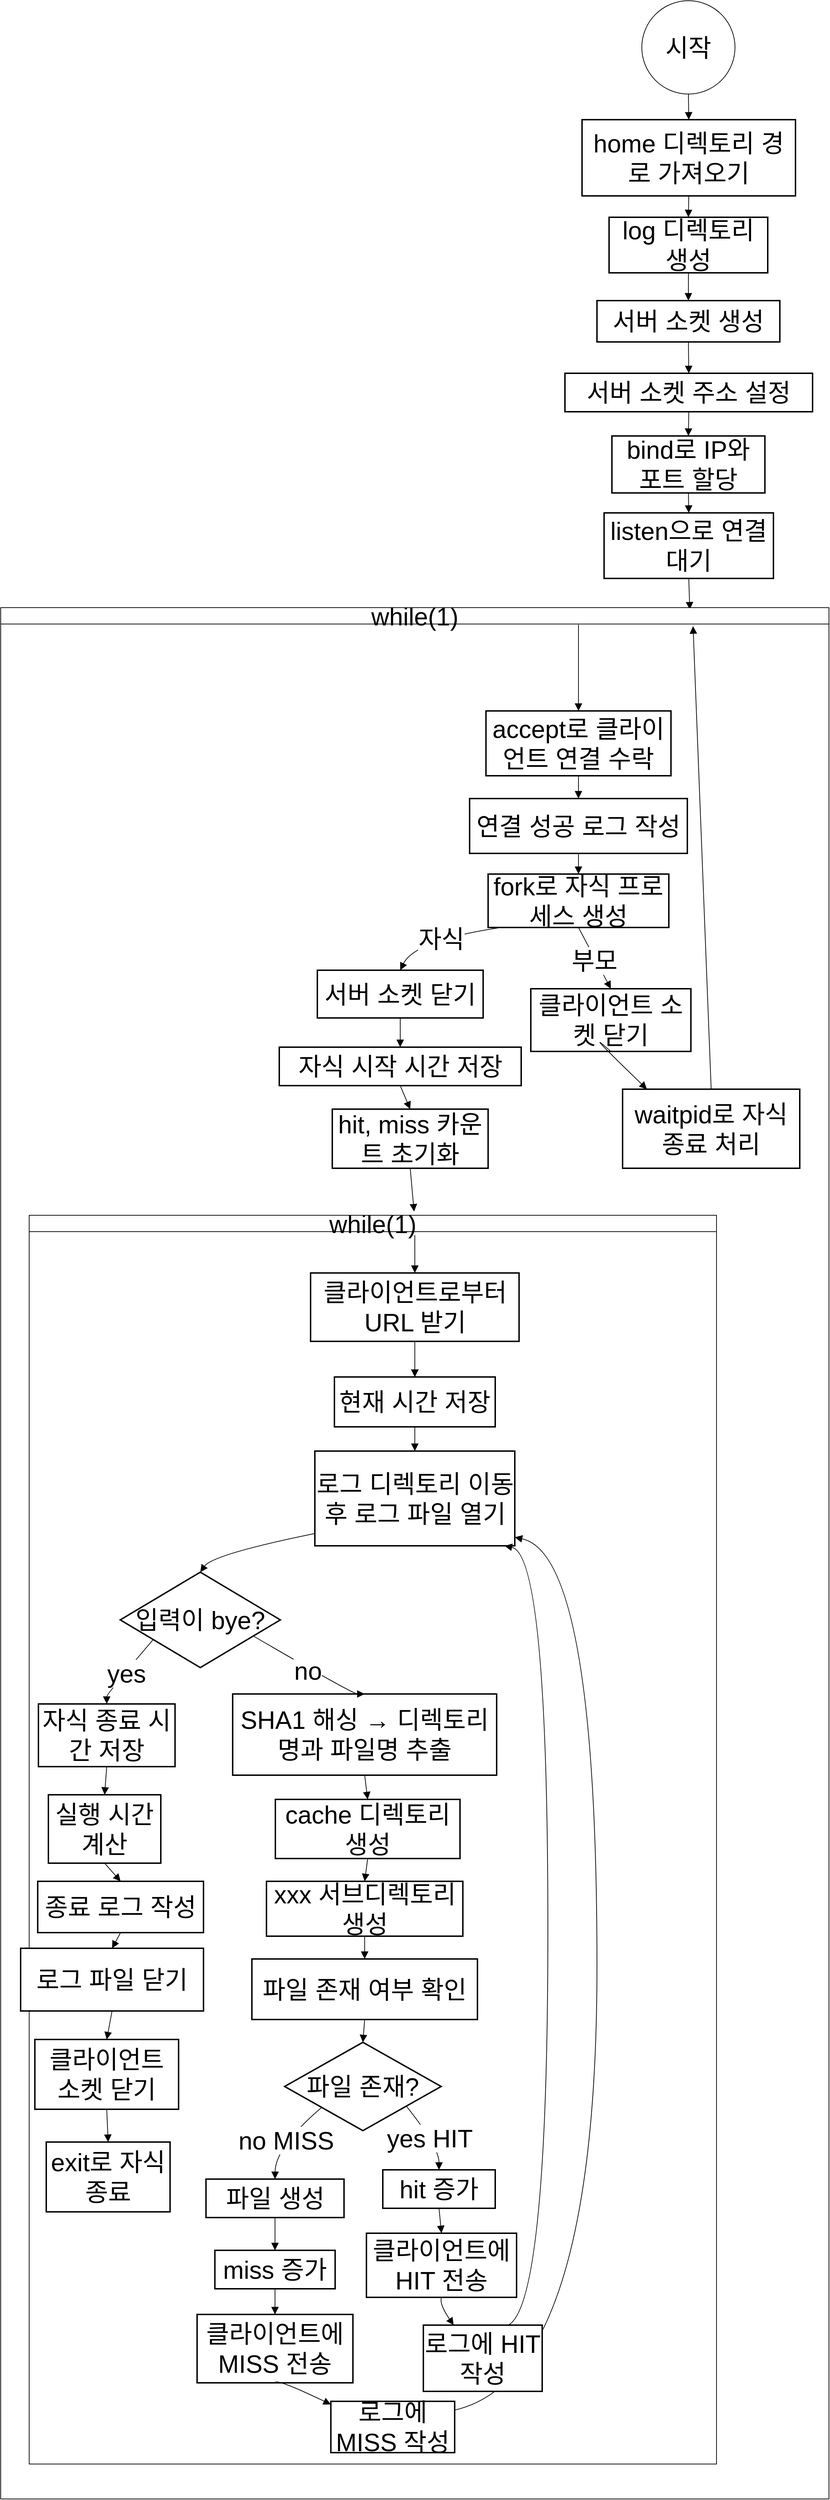 <mxfile version="26.2.9">
  <diagram name="페이지-1" id="e-5Nu9ljtNfqNeQGmsvv">
    <mxGraphModel dx="6665" dy="3995" grid="0" gridSize="10" guides="1" tooltips="1" connect="1" arrows="1" fold="1" page="0" pageScale="1" pageWidth="827" pageHeight="1169" math="0" shadow="0">
      <root>
        <mxCell id="0" />
        <mxCell id="1" parent="0" />
        <mxCell id="V9mbnsA_BjqGFGVXwpun-2" value="home 디렉토리 경로 가져오기" style="whiteSpace=wrap;strokeWidth=2;fontSize=35;fontStyle=0" vertex="1" parent="1">
          <mxGeometry x="789" y="110" width="300" height="107" as="geometry" />
        </mxCell>
        <mxCell id="V9mbnsA_BjqGFGVXwpun-3" value="log 디렉토리 생성" style="whiteSpace=wrap;strokeWidth=2;fontSize=35;fontStyle=0" vertex="1" parent="1">
          <mxGeometry x="827" y="247" width="223" height="78" as="geometry" />
        </mxCell>
        <mxCell id="V9mbnsA_BjqGFGVXwpun-4" value="서버 소켓 생성" style="whiteSpace=wrap;strokeWidth=2;fontSize=35;fontStyle=0" vertex="1" parent="1">
          <mxGeometry x="810" y="364" width="257" height="58" as="geometry" />
        </mxCell>
        <mxCell id="V9mbnsA_BjqGFGVXwpun-5" value="서버 소켓 주소 설정" style="whiteSpace=wrap;strokeWidth=2;fontSize=35;fontStyle=0" vertex="1" parent="1">
          <mxGeometry x="765" y="466" width="348" height="54" as="geometry" />
        </mxCell>
        <mxCell id="V9mbnsA_BjqGFGVXwpun-6" value="bind로 IP와 포트 할당" style="whiteSpace=wrap;strokeWidth=2;fontSize=35;fontStyle=0" vertex="1" parent="1">
          <mxGeometry x="831" y="554" width="215" height="80" as="geometry" />
        </mxCell>
        <mxCell id="V9mbnsA_BjqGFGVXwpun-7" value="listen으로 연결 대기" style="whiteSpace=wrap;strokeWidth=2;fontSize=35;fontStyle=0" vertex="1" parent="1">
          <mxGeometry x="820" y="662" width="238" height="92" as="geometry" />
        </mxCell>
        <mxCell id="V9mbnsA_BjqGFGVXwpun-9" value="accept로 클라이언트 연결 수락" style="whiteSpace=wrap;strokeWidth=2;fontSize=35;fontStyle=0" vertex="1" parent="1">
          <mxGeometry x="654" y="940" width="260" height="91" as="geometry" />
        </mxCell>
        <mxCell id="V9mbnsA_BjqGFGVXwpun-20" value="자식 종료 시간 저장" style="whiteSpace=wrap;strokeWidth=2;fontSize=35;fontStyle=0" vertex="1" parent="1">
          <mxGeometry x="25" y="2334" width="192" height="88" as="geometry" />
        </mxCell>
        <mxCell id="V9mbnsA_BjqGFGVXwpun-25" value="exit로 자식 종료" style="whiteSpace=wrap;strokeWidth=2;fontSize=35;fontStyle=0" vertex="1" parent="1">
          <mxGeometry x="36" y="2949" width="174" height="98" as="geometry" />
        </mxCell>
        <mxCell id="V9mbnsA_BjqGFGVXwpun-40" value="" style="curved=1;startArrow=none;endArrow=block;exitX=0.5;exitY=1;entryX=0.5;entryY=0;rounded=0;fontSize=35;startSize=8;endSize=8;fontStyle=0" edge="1" parent="1" target="V9mbnsA_BjqGFGVXwpun-2">
          <mxGeometry relative="1" as="geometry">
            <Array as="points" />
            <mxPoint x="938.5" y="74" as="sourcePoint" />
          </mxGeometry>
        </mxCell>
        <mxCell id="V9mbnsA_BjqGFGVXwpun-41" value="" style="curved=1;startArrow=none;endArrow=block;exitX=0.5;exitY=1;entryX=0.5;entryY=0;rounded=0;fontSize=35;startSize=8;endSize=8;fontStyle=0" edge="1" parent="1" source="V9mbnsA_BjqGFGVXwpun-2" target="V9mbnsA_BjqGFGVXwpun-3">
          <mxGeometry relative="1" as="geometry">
            <Array as="points" />
          </mxGeometry>
        </mxCell>
        <mxCell id="V9mbnsA_BjqGFGVXwpun-42" value="" style="curved=1;startArrow=none;endArrow=block;exitX=0.5;exitY=1;entryX=0.5;entryY=0;rounded=0;fontSize=35;startSize=8;endSize=8;fontStyle=0" edge="1" parent="1" source="V9mbnsA_BjqGFGVXwpun-3" target="V9mbnsA_BjqGFGVXwpun-4">
          <mxGeometry relative="1" as="geometry">
            <Array as="points" />
          </mxGeometry>
        </mxCell>
        <mxCell id="V9mbnsA_BjqGFGVXwpun-43" value="" style="curved=1;startArrow=none;endArrow=block;exitX=0.5;exitY=1;entryX=0.5;entryY=0;rounded=0;fontSize=35;startSize=8;endSize=8;fontStyle=0" edge="1" parent="1" source="V9mbnsA_BjqGFGVXwpun-4" target="V9mbnsA_BjqGFGVXwpun-5">
          <mxGeometry relative="1" as="geometry">
            <Array as="points" />
          </mxGeometry>
        </mxCell>
        <mxCell id="V9mbnsA_BjqGFGVXwpun-44" value="" style="curved=1;startArrow=none;endArrow=block;exitX=0.5;exitY=1;entryX=0.5;entryY=0;rounded=0;fontSize=35;startSize=8;endSize=8;fontStyle=0" edge="1" parent="1" source="V9mbnsA_BjqGFGVXwpun-5" target="V9mbnsA_BjqGFGVXwpun-6">
          <mxGeometry relative="1" as="geometry">
            <Array as="points" />
          </mxGeometry>
        </mxCell>
        <mxCell id="V9mbnsA_BjqGFGVXwpun-45" value="" style="curved=1;startArrow=none;endArrow=block;exitX=0.5;exitY=1;entryX=0.5;entryY=0;rounded=0;fontSize=35;startSize=8;endSize=8;fontStyle=0" edge="1" parent="1" source="V9mbnsA_BjqGFGVXwpun-6" target="V9mbnsA_BjqGFGVXwpun-7">
          <mxGeometry relative="1" as="geometry">
            <Array as="points" />
          </mxGeometry>
        </mxCell>
        <mxCell id="V9mbnsA_BjqGFGVXwpun-46" value="" style="curved=1;startArrow=none;endArrow=block;exitX=0.5;exitY=1;entryX=0.832;entryY=0.001;rounded=0;fontSize=35;startSize=8;endSize=8;fontStyle=0;entryDx=0;entryDy=0;entryPerimeter=0;" edge="1" parent="1" source="V9mbnsA_BjqGFGVXwpun-7" target="V9mbnsA_BjqGFGVXwpun-83">
          <mxGeometry relative="1" as="geometry">
            <Array as="points" />
            <mxPoint x="939.0" y="772" as="targetPoint" />
          </mxGeometry>
        </mxCell>
        <mxCell id="V9mbnsA_BjqGFGVXwpun-47" value="" style="curved=1;startArrow=none;endArrow=block;entryX=0.5;entryY=0;rounded=0;fontSize=35;startSize=8;endSize=8;fontStyle=0" edge="1" parent="1" target="V9mbnsA_BjqGFGVXwpun-9">
          <mxGeometry relative="1" as="geometry">
            <Array as="points">
              <mxPoint x="784" y="915" />
            </Array>
            <mxPoint x="784" y="819" as="sourcePoint" />
          </mxGeometry>
        </mxCell>
        <mxCell id="V9mbnsA_BjqGFGVXwpun-48" value="" style="curved=1;startArrow=none;endArrow=block;exitX=0.5;exitY=1;entryX=0.5;entryY=-0.01;rounded=0;fontSize=35;startSize=8;endSize=8;fontStyle=0" edge="1" parent="1" source="V9mbnsA_BjqGFGVXwpun-9" target="V9mbnsA_BjqGFGVXwpun-10">
          <mxGeometry relative="1" as="geometry">
            <Array as="points" />
          </mxGeometry>
        </mxCell>
        <mxCell id="V9mbnsA_BjqGFGVXwpun-54" value="" style="curved=1;startArrow=none;endArrow=block;entryX=0.5;entryY=-0.01;rounded=0;fontSize=35;startSize=8;endSize=8;fontStyle=0" edge="1" parent="1" target="V9mbnsA_BjqGFGVXwpun-16">
          <mxGeometry relative="1" as="geometry">
            <Array as="points" />
            <mxPoint x="554" y="1676" as="sourcePoint" />
          </mxGeometry>
        </mxCell>
        <mxCell id="V9mbnsA_BjqGFGVXwpun-58" value="yes" style="curved=1;startArrow=none;endArrow=block;exitX=0;exitY=0.85;entryX=0.5;entryY=0;rounded=0;fontSize=35;startSize=8;endSize=8;fontStyle=0" edge="1" parent="1" source="V9mbnsA_BjqGFGVXwpun-19" target="V9mbnsA_BjqGFGVXwpun-20">
          <mxGeometry relative="1" as="geometry">
            <Array as="points">
              <mxPoint x="121" y="2320" />
            </Array>
          </mxGeometry>
        </mxCell>
        <mxCell id="V9mbnsA_BjqGFGVXwpun-59" value="" style="curved=1;startArrow=none;endArrow=block;exitX=0.5;exitY=1;entryX=0.5;entryY=0;rounded=0;fontSize=35;startSize=8;endSize=8;fontStyle=0" edge="1" parent="1" source="V9mbnsA_BjqGFGVXwpun-20" target="V9mbnsA_BjqGFGVXwpun-21">
          <mxGeometry relative="1" as="geometry">
            <Array as="points" />
          </mxGeometry>
        </mxCell>
        <mxCell id="V9mbnsA_BjqGFGVXwpun-63" value="" style="curved=1;startArrow=none;endArrow=block;exitX=0.5;exitY=1;entryX=0.5;entryY=-0.01;rounded=0;fontSize=35;startSize=8;endSize=8;fontStyle=0" edge="1" parent="1" source="V9mbnsA_BjqGFGVXwpun-24" target="V9mbnsA_BjqGFGVXwpun-25">
          <mxGeometry relative="1" as="geometry">
            <Array as="points" />
          </mxGeometry>
        </mxCell>
        <mxCell id="V9mbnsA_BjqGFGVXwpun-80" value="" style="curved=1;startArrow=none;endArrow=block;exitX=0.5;exitY=-0.01;rounded=0;fontSize=35;startSize=8;endSize=8;fontStyle=0" edge="1" parent="1" source="V9mbnsA_BjqGFGVXwpun-39">
          <mxGeometry relative="1" as="geometry">
            <Array as="points">
              <mxPoint x="949" y="915" />
            </Array>
            <mxPoint x="945" y="821" as="targetPoint" />
          </mxGeometry>
        </mxCell>
        <mxCell id="V9mbnsA_BjqGFGVXwpun-82" value="&lt;span&gt;시작&lt;/span&gt;" style="ellipse;whiteSpace=wrap;html=1;aspect=fixed;fontSize=35;fontStyle=0" vertex="1" parent="1">
          <mxGeometry x="873" y="-57" width="131" height="131" as="geometry" />
        </mxCell>
        <mxCell id="V9mbnsA_BjqGFGVXwpun-83" value="&lt;font style=&quot;font-size: 35px;&quot;&gt;while(1)&lt;/font&gt;" style="swimlane;whiteSpace=wrap;html=1;startSize=23;fontStyle=0" vertex="1" parent="1">
          <mxGeometry x="-28" y="795" width="1164" height="2655" as="geometry" />
        </mxCell>
        <mxCell id="V9mbnsA_BjqGFGVXwpun-10" value="연결 성공 로그 작성" style="whiteSpace=wrap;strokeWidth=2;fontSize=35;fontStyle=0" vertex="1" parent="V9mbnsA_BjqGFGVXwpun-83">
          <mxGeometry x="659" y="268" width="306" height="77" as="geometry" />
        </mxCell>
        <mxCell id="V9mbnsA_BjqGFGVXwpun-39" value="waitpid로 자식 종료 처리" style="whiteSpace=wrap;strokeWidth=2;fontSize=35;fontStyle=0" vertex="1" parent="V9mbnsA_BjqGFGVXwpun-83">
          <mxGeometry x="874" y="676" width="249" height="111" as="geometry" />
        </mxCell>
        <mxCell id="V9mbnsA_BjqGFGVXwpun-38" value="클라이언트 소켓 닫기" style="whiteSpace=wrap;strokeWidth=2;fontSize=35;fontStyle=0" vertex="1" parent="V9mbnsA_BjqGFGVXwpun-83">
          <mxGeometry x="745" y="535" width="225" height="88" as="geometry" />
        </mxCell>
        <mxCell id="V9mbnsA_BjqGFGVXwpun-79" value="" style="curved=1;startArrow=none;endArrow=block;exitX=0.5;exitY=0.99;entryX=0.13;entryY=-0.01;rounded=0;fontSize=35;startSize=8;endSize=8;fontStyle=0" edge="1" parent="V9mbnsA_BjqGFGVXwpun-83" source="V9mbnsA_BjqGFGVXwpun-38" target="V9mbnsA_BjqGFGVXwpun-39">
          <mxGeometry relative="1" as="geometry">
            <Array as="points">
              <mxPoint x="812" y="583" />
            </Array>
          </mxGeometry>
        </mxCell>
        <mxCell id="V9mbnsA_BjqGFGVXwpun-11" value="fork로 자식 프로세스 생성" style="whiteSpace=wrap;strokeWidth=2;fontSize=35;fontStyle=0" vertex="1" parent="V9mbnsA_BjqGFGVXwpun-83">
          <mxGeometry x="685" y="374" width="254" height="75" as="geometry" />
        </mxCell>
        <mxCell id="V9mbnsA_BjqGFGVXwpun-49" value="" style="curved=1;startArrow=none;endArrow=block;exitX=0.5;exitY=0.99;entryX=0.5;entryY=-0.01;rounded=0;fontSize=35;startSize=8;endSize=8;fontStyle=0" edge="1" parent="V9mbnsA_BjqGFGVXwpun-83" source="V9mbnsA_BjqGFGVXwpun-10" target="V9mbnsA_BjqGFGVXwpun-11">
          <mxGeometry relative="1" as="geometry">
            <Array as="points" />
          </mxGeometry>
        </mxCell>
        <mxCell id="V9mbnsA_BjqGFGVXwpun-78" value="부모" style="curved=1;startArrow=none;endArrow=block;exitX=0.5;exitY=0.99;entryX=0.5;entryY=-0.01;rounded=0;fontSize=35;startSize=8;endSize=8;fontStyle=0" edge="1" parent="V9mbnsA_BjqGFGVXwpun-83" source="V9mbnsA_BjqGFGVXwpun-11" target="V9mbnsA_BjqGFGVXwpun-38">
          <mxGeometry relative="1" as="geometry">
            <Array as="points" />
          </mxGeometry>
        </mxCell>
        <mxCell id="V9mbnsA_BjqGFGVXwpun-12" value="서버 소켓 닫기" style="whiteSpace=wrap;strokeWidth=2;fontSize=35;fontStyle=0" vertex="1" parent="V9mbnsA_BjqGFGVXwpun-83">
          <mxGeometry x="445" y="509" width="233" height="67" as="geometry" />
        </mxCell>
        <mxCell id="V9mbnsA_BjqGFGVXwpun-50" value="자식" style="curved=1;startArrow=none;endArrow=block;exitX=0.08;exitY=0.99;entryX=0.5;entryY=-0.01;rounded=0;fontSize=35;startSize=8;endSize=8;fontStyle=0" edge="1" parent="V9mbnsA_BjqGFGVXwpun-83" source="V9mbnsA_BjqGFGVXwpun-11" target="V9mbnsA_BjqGFGVXwpun-12">
          <mxGeometry relative="1" as="geometry">
            <Array as="points">
              <mxPoint x="582" y="467" />
            </Array>
          </mxGeometry>
        </mxCell>
        <mxCell id="V9mbnsA_BjqGFGVXwpun-13" value="자식 시작 시간 저장" style="whiteSpace=wrap;strokeWidth=2;fontSize=35;fontStyle=0" vertex="1" parent="V9mbnsA_BjqGFGVXwpun-83">
          <mxGeometry x="391.5" y="617" width="340" height="54" as="geometry" />
        </mxCell>
        <mxCell id="V9mbnsA_BjqGFGVXwpun-51" value="" style="curved=1;startArrow=none;endArrow=block;exitX=0.5;exitY=0.99;entryX=0.5;entryY=-0.01;rounded=0;fontSize=35;startSize=8;endSize=8;fontStyle=0" edge="1" parent="V9mbnsA_BjqGFGVXwpun-83" source="V9mbnsA_BjqGFGVXwpun-12" target="V9mbnsA_BjqGFGVXwpun-13">
          <mxGeometry relative="1" as="geometry">
            <Array as="points" />
          </mxGeometry>
        </mxCell>
        <mxCell id="V9mbnsA_BjqGFGVXwpun-14" value="hit, miss 카운트 초기화" style="whiteSpace=wrap;strokeWidth=2;fontSize=35;fontStyle=0" vertex="1" parent="V9mbnsA_BjqGFGVXwpun-83">
          <mxGeometry x="466" y="704" width="219" height="83" as="geometry" />
        </mxCell>
        <mxCell id="V9mbnsA_BjqGFGVXwpun-52" value="" style="curved=1;startArrow=none;endArrow=block;exitX=0.5;exitY=0.99;entryX=0.5;entryY=-0.01;rounded=0;fontSize=35;startSize=8;endSize=8;fontStyle=0" edge="1" parent="V9mbnsA_BjqGFGVXwpun-83" source="V9mbnsA_BjqGFGVXwpun-13" target="V9mbnsA_BjqGFGVXwpun-14">
          <mxGeometry relative="1" as="geometry">
            <Array as="points" />
          </mxGeometry>
        </mxCell>
        <mxCell id="V9mbnsA_BjqGFGVXwpun-100" value="&lt;font style=&quot;font-size: 35px; font-weight: normal;&quot;&gt;while(1)&lt;/font&gt;" style="swimlane;whiteSpace=wrap;html=1;startSize=23;" vertex="1" parent="V9mbnsA_BjqGFGVXwpun-83">
          <mxGeometry x="40" y="853" width="966" height="1753" as="geometry" />
        </mxCell>
        <mxCell id="V9mbnsA_BjqGFGVXwpun-16" value="클라이언트로부터 URL 받기" style="whiteSpace=wrap;strokeWidth=2;fontSize=35;fontStyle=0" vertex="1" parent="V9mbnsA_BjqGFGVXwpun-100">
          <mxGeometry x="395.5" y="81" width="293" height="96" as="geometry" />
        </mxCell>
        <mxCell id="V9mbnsA_BjqGFGVXwpun-17" value="현재 시간 저장" style="whiteSpace=wrap;strokeWidth=2;fontSize=35;fontStyle=0" vertex="1" parent="V9mbnsA_BjqGFGVXwpun-100">
          <mxGeometry x="429" y="227" width="226" height="70" as="geometry" />
        </mxCell>
        <mxCell id="V9mbnsA_BjqGFGVXwpun-55" value="" style="curved=1;startArrow=none;endArrow=block;exitX=0.5;exitY=0.99;entryX=0.5;entryY=-0.01;rounded=0;fontSize=35;startSize=8;endSize=8;fontStyle=0" edge="1" parent="V9mbnsA_BjqGFGVXwpun-100" source="V9mbnsA_BjqGFGVXwpun-16" target="V9mbnsA_BjqGFGVXwpun-17">
          <mxGeometry relative="1" as="geometry">
            <Array as="points" />
          </mxGeometry>
        </mxCell>
        <mxCell id="V9mbnsA_BjqGFGVXwpun-104" value="" style="edgeStyle=none;curved=1;rounded=0;orthogonalLoop=1;jettySize=auto;html=1;fontSize=12;startSize=8;endSize=8;" edge="1" parent="V9mbnsA_BjqGFGVXwpun-100" source="V9mbnsA_BjqGFGVXwpun-16" target="V9mbnsA_BjqGFGVXwpun-17">
          <mxGeometry relative="1" as="geometry" />
        </mxCell>
        <mxCell id="V9mbnsA_BjqGFGVXwpun-18" value="로그 디렉토리 이동 후 로그 파일 열기" style="whiteSpace=wrap;strokeWidth=2;fontSize=35;fontStyle=0" vertex="1" parent="V9mbnsA_BjqGFGVXwpun-100">
          <mxGeometry x="401.5" y="331" width="281" height="133" as="geometry" />
        </mxCell>
        <mxCell id="V9mbnsA_BjqGFGVXwpun-56" value="" style="curved=1;startArrow=none;endArrow=block;exitX=0.5;exitY=0.99;entryX=0.5;entryY=-0.01;rounded=0;fontSize=35;startSize=8;endSize=8;fontStyle=0" edge="1" parent="V9mbnsA_BjqGFGVXwpun-100" source="V9mbnsA_BjqGFGVXwpun-17" target="V9mbnsA_BjqGFGVXwpun-18">
          <mxGeometry relative="1" as="geometry">
            <Array as="points" />
          </mxGeometry>
        </mxCell>
        <mxCell id="V9mbnsA_BjqGFGVXwpun-19" value="입력이 bye?" style="rhombus;strokeWidth=2;whiteSpace=wrap;fontSize=35;fontStyle=0" vertex="1" parent="V9mbnsA_BjqGFGVXwpun-100">
          <mxGeometry x="128" y="501" width="225" height="134" as="geometry" />
        </mxCell>
        <mxCell id="V9mbnsA_BjqGFGVXwpun-57" value="" style="curved=1;startArrow=none;endArrow=block;exitX=0;exitY=0.87;entryX=0.5;entryY=0;rounded=0;fontSize=35;startSize=8;endSize=8;fontStyle=0" edge="1" parent="V9mbnsA_BjqGFGVXwpun-100" source="V9mbnsA_BjqGFGVXwpun-18" target="V9mbnsA_BjqGFGVXwpun-19">
          <mxGeometry relative="1" as="geometry">
            <Array as="points">
              <mxPoint x="258" y="476" />
            </Array>
          </mxGeometry>
        </mxCell>
        <mxCell id="V9mbnsA_BjqGFGVXwpun-26" value="SHA1 해싱 → 디렉토리명과 파일명 추출" style="whiteSpace=wrap;strokeWidth=2;fontSize=35;fontStyle=0" vertex="1" parent="V9mbnsA_BjqGFGVXwpun-100">
          <mxGeometry x="286" y="672" width="371" height="114" as="geometry" />
        </mxCell>
        <mxCell id="V9mbnsA_BjqGFGVXwpun-64" value="no" style="curved=1;startArrow=none;endArrow=block;exitX=1.01;exitY=0.76;entryX=0.5;entryY=0;rounded=0;fontSize=35;startSize=8;endSize=8;fontStyle=0" edge="1" parent="V9mbnsA_BjqGFGVXwpun-100" source="V9mbnsA_BjqGFGVXwpun-19" target="V9mbnsA_BjqGFGVXwpun-26">
          <mxGeometry relative="1" as="geometry">
            <Array as="points">
              <mxPoint x="455" y="672" />
            </Array>
          </mxGeometry>
        </mxCell>
        <mxCell id="V9mbnsA_BjqGFGVXwpun-27" value="cache 디렉토리 생성" style="whiteSpace=wrap;strokeWidth=2;fontSize=35;fontStyle=0" vertex="1" parent="V9mbnsA_BjqGFGVXwpun-100">
          <mxGeometry x="346" y="820" width="259.5" height="83" as="geometry" />
        </mxCell>
        <mxCell id="V9mbnsA_BjqGFGVXwpun-65" value="" style="curved=1;startArrow=none;endArrow=block;exitX=0.5;exitY=1;entryX=0.5;entryY=0;rounded=0;fontSize=35;startSize=8;endSize=8;fontStyle=0" edge="1" parent="V9mbnsA_BjqGFGVXwpun-100" source="V9mbnsA_BjqGFGVXwpun-26" target="V9mbnsA_BjqGFGVXwpun-27">
          <mxGeometry relative="1" as="geometry">
            <Array as="points" />
          </mxGeometry>
        </mxCell>
        <mxCell id="V9mbnsA_BjqGFGVXwpun-28" value="xxx 서브디렉토리 생성" style="whiteSpace=wrap;strokeWidth=2;fontSize=35;fontStyle=0" vertex="1" parent="V9mbnsA_BjqGFGVXwpun-100">
          <mxGeometry x="333.5" y="935" width="276" height="77" as="geometry" />
        </mxCell>
        <mxCell id="V9mbnsA_BjqGFGVXwpun-66" value="" style="curved=1;startArrow=none;endArrow=block;exitX=0.5;exitY=1;entryX=0.5;entryY=0;rounded=0;fontSize=35;startSize=8;endSize=8;fontStyle=0" edge="1" parent="V9mbnsA_BjqGFGVXwpun-100" source="V9mbnsA_BjqGFGVXwpun-27" target="V9mbnsA_BjqGFGVXwpun-28">
          <mxGeometry relative="1" as="geometry">
            <Array as="points" />
          </mxGeometry>
        </mxCell>
        <mxCell id="V9mbnsA_BjqGFGVXwpun-29" value="파일 존재 여부 확인" style="whiteSpace=wrap;strokeWidth=2;fontSize=35;fontStyle=0" vertex="1" parent="V9mbnsA_BjqGFGVXwpun-100">
          <mxGeometry x="313" y="1044" width="317" height="85" as="geometry" />
        </mxCell>
        <mxCell id="V9mbnsA_BjqGFGVXwpun-67" value="" style="curved=1;startArrow=none;endArrow=block;exitX=0.5;exitY=1;entryX=0.5;entryY=0;rounded=0;fontSize=35;startSize=8;endSize=8;fontStyle=0" edge="1" parent="V9mbnsA_BjqGFGVXwpun-100" source="V9mbnsA_BjqGFGVXwpun-28" target="V9mbnsA_BjqGFGVXwpun-29">
          <mxGeometry relative="1" as="geometry">
            <Array as="points" />
          </mxGeometry>
        </mxCell>
        <mxCell id="V9mbnsA_BjqGFGVXwpun-30" value="파일 존재?" style="rhombus;strokeWidth=2;whiteSpace=wrap;fontSize=35;fontStyle=0" vertex="1" parent="V9mbnsA_BjqGFGVXwpun-100">
          <mxGeometry x="359" y="1161" width="220" height="124" as="geometry" />
        </mxCell>
        <mxCell id="V9mbnsA_BjqGFGVXwpun-68" value="" style="curved=1;startArrow=none;endArrow=block;exitX=0.5;exitY=1;entryX=0.5;entryY=0;rounded=0;fontSize=35;startSize=8;endSize=8;fontStyle=0" edge="1" parent="V9mbnsA_BjqGFGVXwpun-100" source="V9mbnsA_BjqGFGVXwpun-29" target="V9mbnsA_BjqGFGVXwpun-30">
          <mxGeometry relative="1" as="geometry">
            <Array as="points" />
          </mxGeometry>
        </mxCell>
        <mxCell id="V9mbnsA_BjqGFGVXwpun-31" value="파일 생성" style="whiteSpace=wrap;strokeWidth=2;fontSize=35;fontStyle=0" vertex="1" parent="V9mbnsA_BjqGFGVXwpun-100">
          <mxGeometry x="248.5" y="1353" width="194" height="54" as="geometry" />
        </mxCell>
        <mxCell id="V9mbnsA_BjqGFGVXwpun-69" value="no MISS" style="curved=1;startArrow=none;endArrow=block;exitX=0;exitY=0.95;entryX=0.5;entryY=-0.01;rounded=0;fontSize=35;startSize=8;endSize=8;fontStyle=0" edge="1" parent="V9mbnsA_BjqGFGVXwpun-100" source="V9mbnsA_BjqGFGVXwpun-30" target="V9mbnsA_BjqGFGVXwpun-31">
          <mxGeometry relative="1" as="geometry">
            <Array as="points">
              <mxPoint x="346" y="1308" />
            </Array>
          </mxGeometry>
        </mxCell>
        <mxCell id="V9mbnsA_BjqGFGVXwpun-32" value="miss 증가" style="whiteSpace=wrap;strokeWidth=2;fontSize=35;fontStyle=0" vertex="1" parent="V9mbnsA_BjqGFGVXwpun-100">
          <mxGeometry x="261" y="1453" width="169" height="54" as="geometry" />
        </mxCell>
        <mxCell id="V9mbnsA_BjqGFGVXwpun-70" value="" style="curved=1;startArrow=none;endArrow=block;exitX=0.5;exitY=0.99;entryX=0.5;entryY=-0.01;rounded=0;fontSize=35;startSize=8;endSize=8;fontStyle=0" edge="1" parent="V9mbnsA_BjqGFGVXwpun-100" source="V9mbnsA_BjqGFGVXwpun-31" target="V9mbnsA_BjqGFGVXwpun-32">
          <mxGeometry relative="1" as="geometry">
            <Array as="points" />
          </mxGeometry>
        </mxCell>
        <mxCell id="V9mbnsA_BjqGFGVXwpun-35" value="hit 증가" style="whiteSpace=wrap;strokeWidth=2;fontSize=35;fontStyle=0" vertex="1" parent="V9mbnsA_BjqGFGVXwpun-100">
          <mxGeometry x="497" y="1340" width="158" height="54" as="geometry" />
        </mxCell>
        <mxCell id="V9mbnsA_BjqGFGVXwpun-74" value="yes HIT" style="curved=1;startArrow=none;endArrow=block;exitX=1;exitY=0.9;entryX=0.5;entryY=-0.01;rounded=0;fontSize=35;startSize=8;endSize=8;fontStyle=0" edge="1" parent="V9mbnsA_BjqGFGVXwpun-100" source="V9mbnsA_BjqGFGVXwpun-30" target="V9mbnsA_BjqGFGVXwpun-35">
          <mxGeometry relative="1" as="geometry">
            <Array as="points">
              <mxPoint x="576" y="1308" />
            </Array>
          </mxGeometry>
        </mxCell>
        <mxCell id="V9mbnsA_BjqGFGVXwpun-36" value="클라이언트에 HIT 전송" style="whiteSpace=wrap;strokeWidth=2;fontSize=35;fontStyle=0" vertex="1" parent="V9mbnsA_BjqGFGVXwpun-100">
          <mxGeometry x="474" y="1429" width="211" height="90" as="geometry" />
        </mxCell>
        <mxCell id="V9mbnsA_BjqGFGVXwpun-75" value="" style="curved=1;startArrow=none;endArrow=block;exitX=0.5;exitY=0.99;entryX=0.5;entryY=-0.01;rounded=0;fontSize=35;startSize=8;endSize=8;fontStyle=0" edge="1" parent="V9mbnsA_BjqGFGVXwpun-100" source="V9mbnsA_BjqGFGVXwpun-35" target="V9mbnsA_BjqGFGVXwpun-36">
          <mxGeometry relative="1" as="geometry">
            <Array as="points" />
          </mxGeometry>
        </mxCell>
        <mxCell id="V9mbnsA_BjqGFGVXwpun-33" value="클라이언트에 MISS 전송" style="whiteSpace=wrap;strokeWidth=2;fontSize=35;fontStyle=0" vertex="1" parent="V9mbnsA_BjqGFGVXwpun-100">
          <mxGeometry x="236" y="1543" width="219" height="96" as="geometry" />
        </mxCell>
        <mxCell id="V9mbnsA_BjqGFGVXwpun-71" value="" style="curved=1;startArrow=none;endArrow=block;exitX=0.5;exitY=0.99;entryX=0.5;entryY=-0.01;rounded=0;fontSize=35;startSize=8;endSize=8;fontStyle=0" edge="1" parent="V9mbnsA_BjqGFGVXwpun-100" source="V9mbnsA_BjqGFGVXwpun-32" target="V9mbnsA_BjqGFGVXwpun-33">
          <mxGeometry relative="1" as="geometry">
            <Array as="points" />
          </mxGeometry>
        </mxCell>
        <mxCell id="V9mbnsA_BjqGFGVXwpun-34" value="로그에 MISS 작성" style="whiteSpace=wrap;strokeWidth=2;fontSize=35;fontStyle=0" vertex="1" parent="V9mbnsA_BjqGFGVXwpun-100">
          <mxGeometry x="424" y="1665" width="174" height="72" as="geometry" />
        </mxCell>
        <mxCell id="V9mbnsA_BjqGFGVXwpun-72" value="" style="curved=1;startArrow=none;endArrow=block;exitX=0.5;exitY=0.99;entryX=0;entryY=0.06;rounded=0;fontSize=35;startSize=8;endSize=8;fontStyle=0" edge="1" parent="V9mbnsA_BjqGFGVXwpun-100" source="V9mbnsA_BjqGFGVXwpun-33" target="V9mbnsA_BjqGFGVXwpun-34">
          <mxGeometry relative="1" as="geometry">
            <Array as="points">
              <mxPoint x="346" y="1632" />
            </Array>
          </mxGeometry>
        </mxCell>
        <mxCell id="V9mbnsA_BjqGFGVXwpun-73" value="" style="curved=1;startArrow=none;endArrow=block;exitX=1;exitY=0.17;entryX=1;entryY=0.91;rounded=0;fontSize=35;startSize=8;endSize=8;fontStyle=0" edge="1" parent="V9mbnsA_BjqGFGVXwpun-100" source="V9mbnsA_BjqGFGVXwpun-34" target="V9mbnsA_BjqGFGVXwpun-18">
          <mxGeometry relative="1" as="geometry">
            <Array as="points">
              <mxPoint x="798" y="1632" />
              <mxPoint x="798" y="476" />
            </Array>
          </mxGeometry>
        </mxCell>
        <mxCell id="V9mbnsA_BjqGFGVXwpun-37" value="로그에 HIT 작성" style="whiteSpace=wrap;strokeWidth=2;fontSize=35;fontStyle=0" vertex="1" parent="V9mbnsA_BjqGFGVXwpun-100">
          <mxGeometry x="554" y="1558" width="167" height="93" as="geometry" />
        </mxCell>
        <mxCell id="V9mbnsA_BjqGFGVXwpun-76" value="" style="curved=1;startArrow=none;endArrow=block;exitX=0.5;exitY=0.99;entryX=0.25;entryY=-0.01;rounded=0;fontSize=35;startSize=8;endSize=8;fontStyle=0" edge="1" parent="V9mbnsA_BjqGFGVXwpun-100" source="V9mbnsA_BjqGFGVXwpun-36" target="V9mbnsA_BjqGFGVXwpun-37">
          <mxGeometry relative="1" as="geometry">
            <Array as="points">
              <mxPoint x="576" y="1528" />
            </Array>
          </mxGeometry>
        </mxCell>
        <mxCell id="V9mbnsA_BjqGFGVXwpun-77" value="" style="curved=1;startArrow=none;endArrow=block;exitX=0.72;exitY=-0.01;entryX=0.94;entryY=0.99;rounded=0;fontSize=35;startSize=8;endSize=8;fontStyle=0" edge="1" parent="V9mbnsA_BjqGFGVXwpun-100" source="V9mbnsA_BjqGFGVXwpun-37" target="V9mbnsA_BjqGFGVXwpun-18">
          <mxGeometry relative="1" as="geometry">
            <Array as="points">
              <mxPoint x="729" y="1528" />
              <mxPoint x="729" y="476" />
            </Array>
          </mxGeometry>
        </mxCell>
        <mxCell id="V9mbnsA_BjqGFGVXwpun-24" value="클라이언트 소켓 닫기" style="whiteSpace=wrap;strokeWidth=2;fontSize=35;fontStyle=0" vertex="1" parent="V9mbnsA_BjqGFGVXwpun-100">
          <mxGeometry x="8" y="1157" width="202" height="98" as="geometry" />
        </mxCell>
        <mxCell id="V9mbnsA_BjqGFGVXwpun-23" value="로그 파일 닫기" style="whiteSpace=wrap;strokeWidth=2;fontSize=35;fontStyle=0" vertex="1" parent="V9mbnsA_BjqGFGVXwpun-100">
          <mxGeometry x="-12" y="1029" width="257" height="88" as="geometry" />
        </mxCell>
        <mxCell id="V9mbnsA_BjqGFGVXwpun-62" value="" style="curved=1;startArrow=none;endArrow=block;exitX=0.5;exitY=1;entryX=0.5;entryY=0;rounded=0;fontSize=35;startSize=8;endSize=8;fontStyle=0" edge="1" parent="V9mbnsA_BjqGFGVXwpun-100" source="V9mbnsA_BjqGFGVXwpun-23" target="V9mbnsA_BjqGFGVXwpun-24">
          <mxGeometry relative="1" as="geometry">
            <Array as="points" />
          </mxGeometry>
        </mxCell>
        <mxCell id="V9mbnsA_BjqGFGVXwpun-21" value="실행 시간 계산" style="whiteSpace=wrap;strokeWidth=2;fontSize=35;fontStyle=0" vertex="1" parent="V9mbnsA_BjqGFGVXwpun-100">
          <mxGeometry x="27" y="813.5" width="158" height="96" as="geometry" />
        </mxCell>
        <mxCell id="V9mbnsA_BjqGFGVXwpun-22" value="종료 로그 작성" style="whiteSpace=wrap;strokeWidth=2;fontSize=35;fontStyle=0" vertex="1" parent="V9mbnsA_BjqGFGVXwpun-100">
          <mxGeometry x="12" y="935" width="233" height="72" as="geometry" />
        </mxCell>
        <mxCell id="V9mbnsA_BjqGFGVXwpun-60" value="" style="curved=1;startArrow=none;endArrow=block;exitX=0.5;exitY=1;entryX=0.5;entryY=0;rounded=0;fontSize=35;startSize=8;endSize=8;fontStyle=0" edge="1" parent="V9mbnsA_BjqGFGVXwpun-100" source="V9mbnsA_BjqGFGVXwpun-21" target="V9mbnsA_BjqGFGVXwpun-22">
          <mxGeometry relative="1" as="geometry">
            <Array as="points" />
          </mxGeometry>
        </mxCell>
        <mxCell id="V9mbnsA_BjqGFGVXwpun-61" value="" style="curved=1;startArrow=none;endArrow=block;exitX=0.5;exitY=1;entryX=0.5;entryY=0;rounded=0;fontSize=35;startSize=8;endSize=8;fontStyle=0" edge="1" parent="V9mbnsA_BjqGFGVXwpun-100" source="V9mbnsA_BjqGFGVXwpun-22" target="V9mbnsA_BjqGFGVXwpun-23">
          <mxGeometry relative="1" as="geometry">
            <Array as="points" />
          </mxGeometry>
        </mxCell>
        <mxCell id="V9mbnsA_BjqGFGVXwpun-53" value="" style="curved=1;startArrow=none;endArrow=block;exitX=0.5;exitY=0.99;entryX=0.56;entryY=-0.003;rounded=0;fontSize=35;startSize=8;endSize=8;fontStyle=0;entryDx=0;entryDy=0;entryPerimeter=0;" edge="1" parent="V9mbnsA_BjqGFGVXwpun-83" source="V9mbnsA_BjqGFGVXwpun-14" target="V9mbnsA_BjqGFGVXwpun-100">
          <mxGeometry relative="1" as="geometry">
            <Array as="points" />
            <mxPoint x="582" y="816.0" as="targetPoint" />
          </mxGeometry>
        </mxCell>
      </root>
    </mxGraphModel>
  </diagram>
</mxfile>
